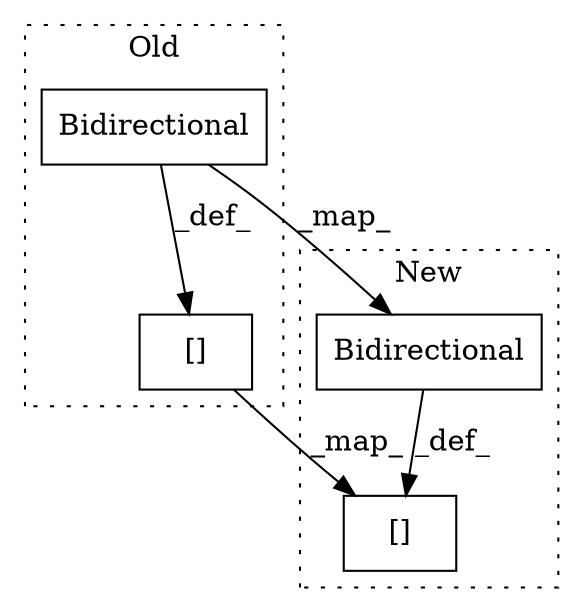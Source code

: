digraph G {
subgraph cluster0 {
1 [label="Bidirectional" a="32" s="9839,9886" l="14,1" shape="box"];
4 [label="[]" a="2" s="9788,9829" l="13,1" shape="box"];
label = "Old";
style="dotted";
}
subgraph cluster1 {
2 [label="Bidirectional" a="32" s="9875,9922" l="14,1" shape="box"];
3 [label="[]" a="2" s="9832,9873" l="13,1" shape="box"];
label = "New";
style="dotted";
}
1 -> 2 [label="_map_"];
1 -> 4 [label="_def_"];
2 -> 3 [label="_def_"];
4 -> 3 [label="_map_"];
}